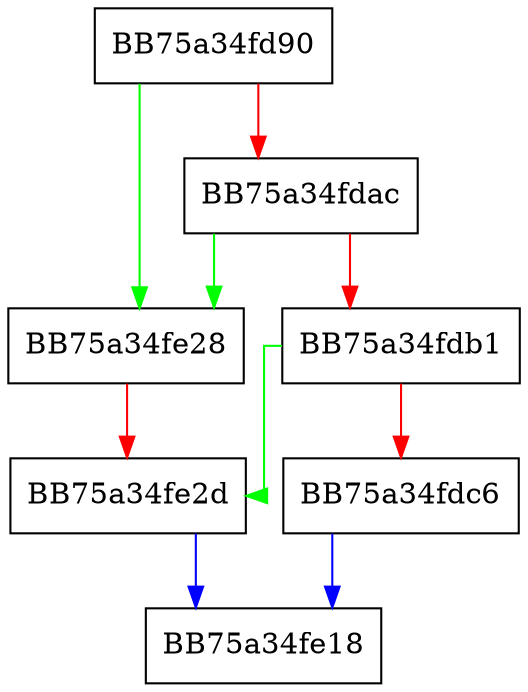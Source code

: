 digraph init {
  node [shape="box"];
  graph [splines=ortho];
  BB75a34fd90 -> BB75a34fe28 [color="green"];
  BB75a34fd90 -> BB75a34fdac [color="red"];
  BB75a34fdac -> BB75a34fe28 [color="green"];
  BB75a34fdac -> BB75a34fdb1 [color="red"];
  BB75a34fdb1 -> BB75a34fe2d [color="green"];
  BB75a34fdb1 -> BB75a34fdc6 [color="red"];
  BB75a34fdc6 -> BB75a34fe18 [color="blue"];
  BB75a34fe28 -> BB75a34fe2d [color="red"];
  BB75a34fe2d -> BB75a34fe18 [color="blue"];
}